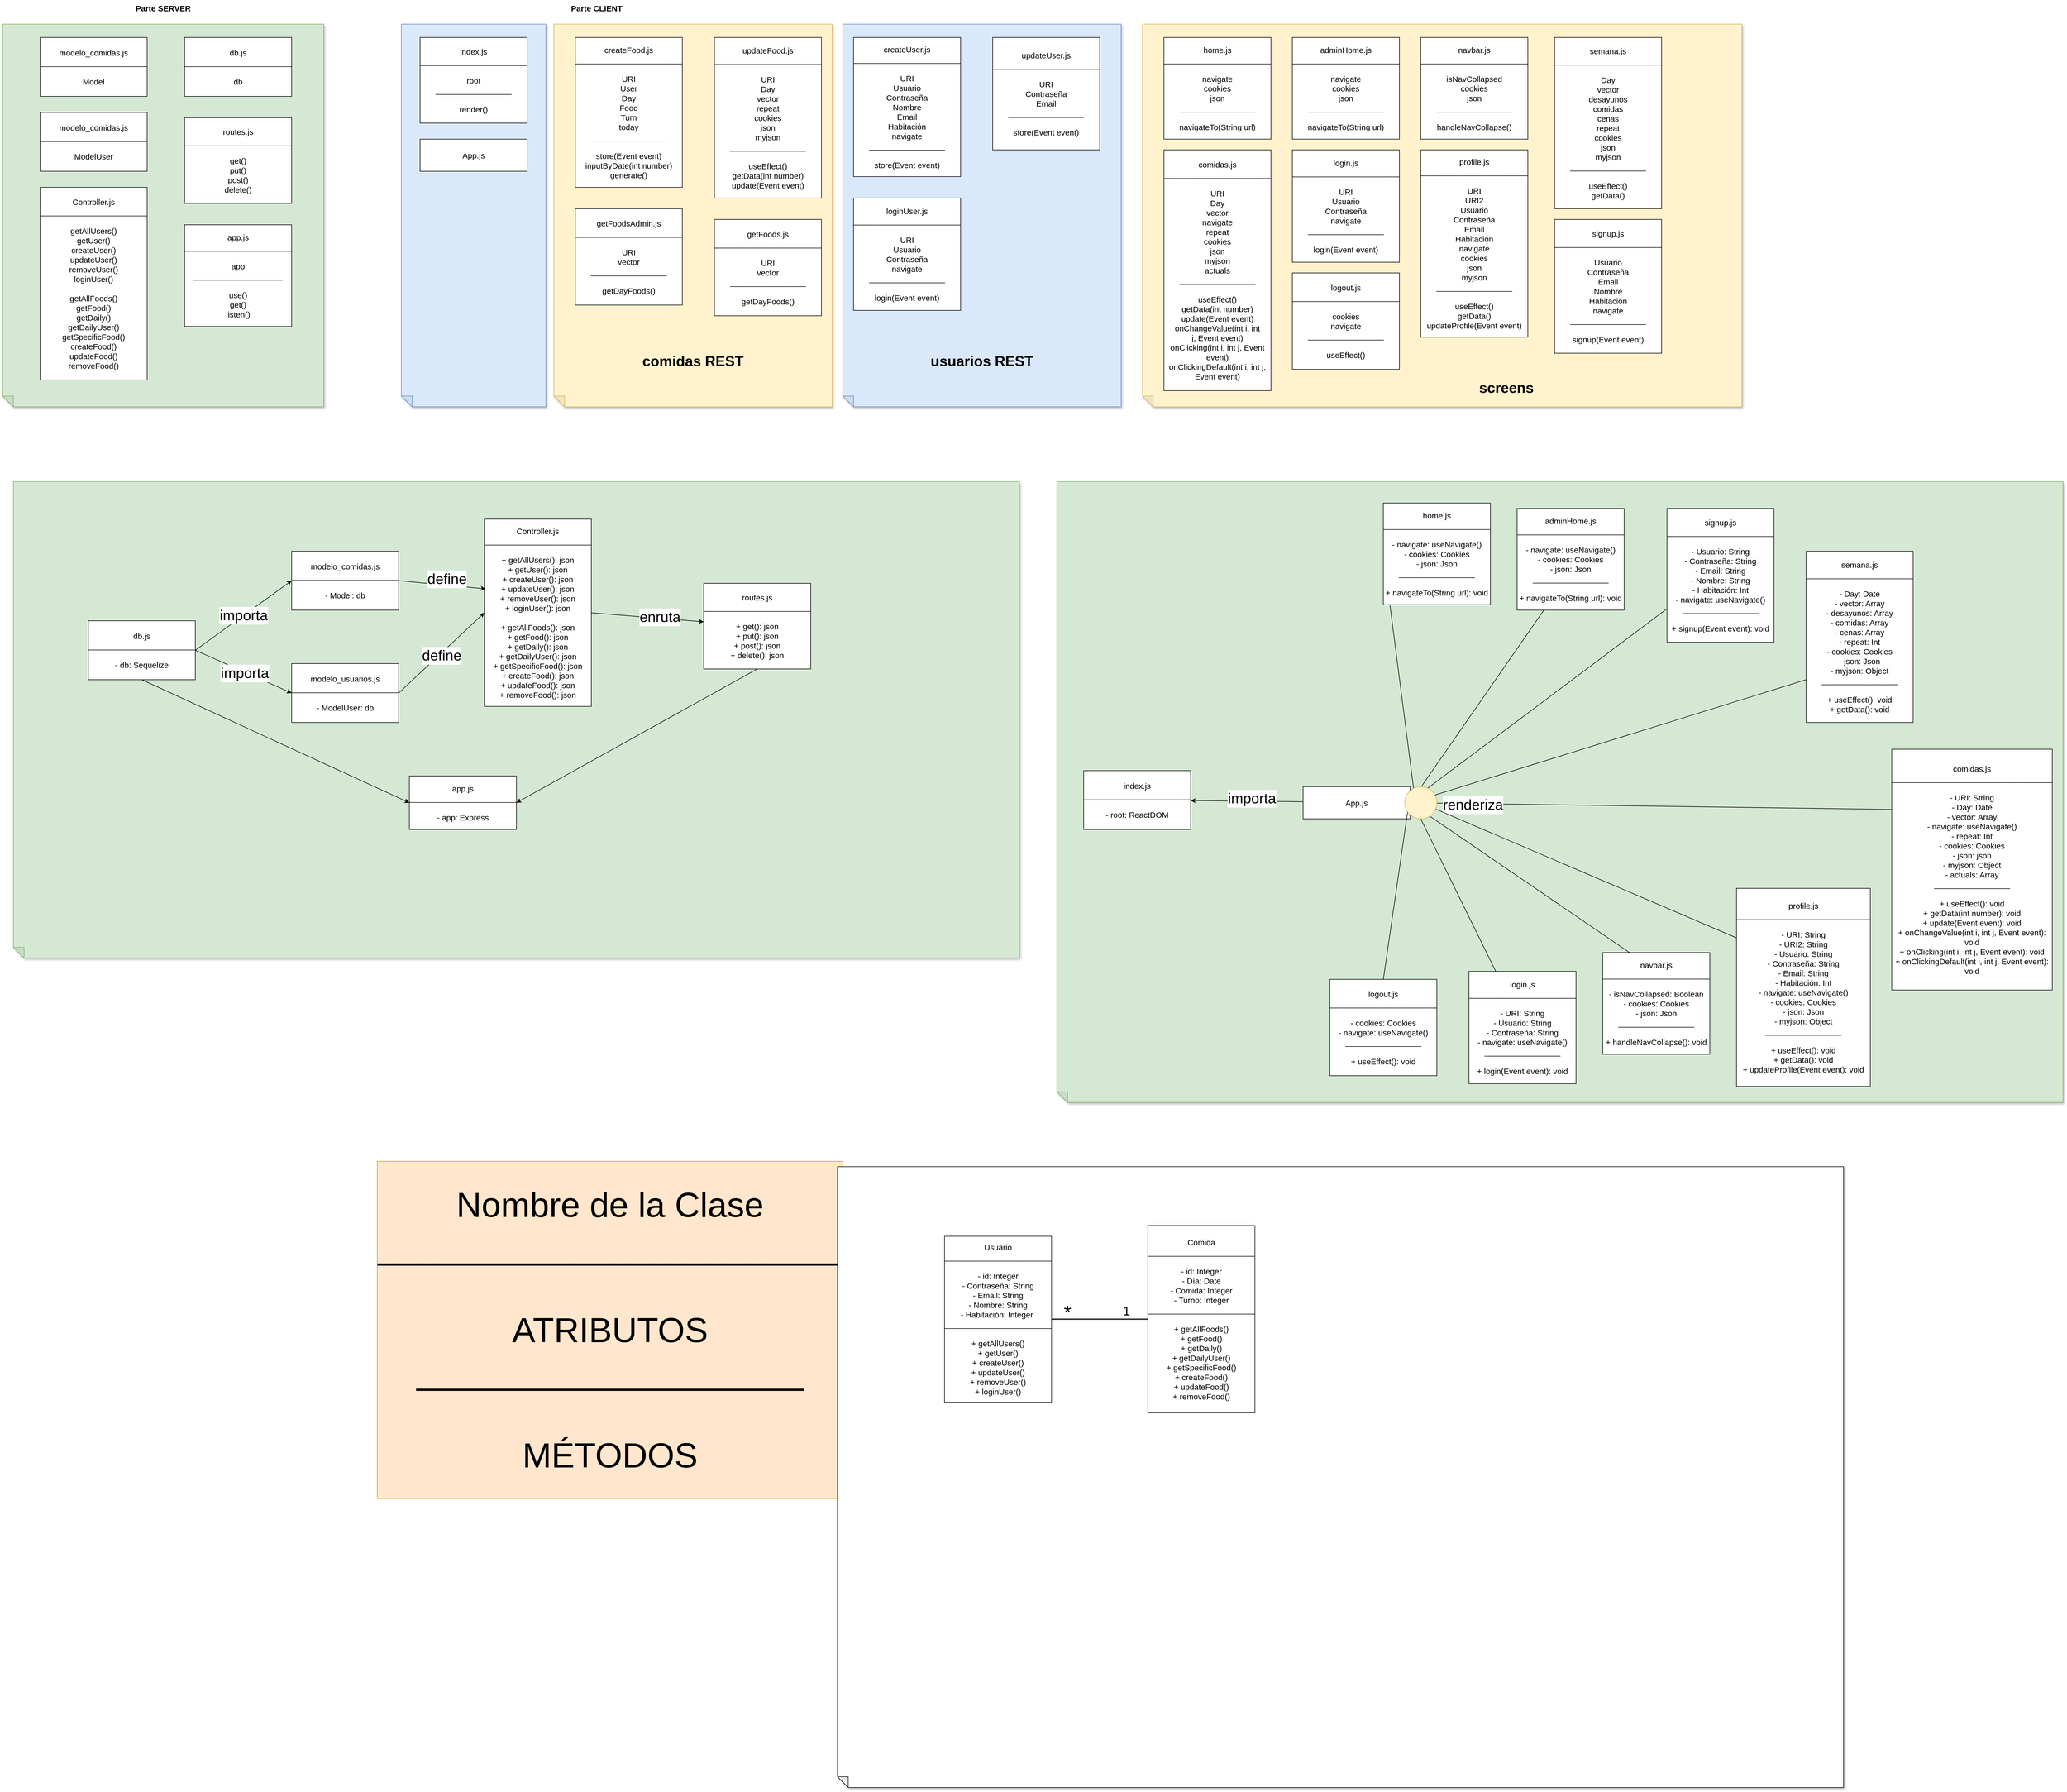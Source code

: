 <mxfile>
    <diagram id="CU0QtHKaXMDzZQeA0BM1" name="Page-1">
        <mxGraphModel dx="1588" dy="608" grid="1" gridSize="10" guides="1" tooltips="1" connect="1" arrows="1" fold="1" page="1" pageScale="1" pageWidth="850" pageHeight="1100" math="0" shadow="0">
            <root>
                <mxCell id="0"/>
                <mxCell id="1" parent="0"/>
                <mxCell id="36" value="" style="shape=note;whiteSpace=wrap;html=1;backgroundOutline=1;darkOpacity=0.05;fillColor=#d5e8d4;strokeColor=#82b366;fillStyle=solid;direction=west;gradientDirection=north;shadow=1;size=20;pointerEvents=1;" vertex="1" parent="1">
                    <mxGeometry x="20" y="95" width="600" height="715" as="geometry"/>
                </mxCell>
                <mxCell id="22" value="" style="shape=note;whiteSpace=wrap;html=1;backgroundOutline=1;darkOpacity=0.05;fillColor=#dae8fc;strokeColor=#6c8ebf;fillStyle=solid;direction=west;gradientDirection=north;shadow=1;size=20;pointerEvents=1;" vertex="1" parent="1">
                    <mxGeometry x="765" y="95" width="270" height="715" as="geometry"/>
                </mxCell>
                <mxCell id="21" value="" style="shape=note;whiteSpace=wrap;html=1;backgroundOutline=1;darkOpacity=0.05;fillColor=#dae8fc;strokeColor=#6c8ebf;fillStyle=solid;direction=west;gradientDirection=north;shadow=1;size=20;pointerEvents=1;" vertex="1" parent="1">
                    <mxGeometry x="1590" y="95" width="520" height="715" as="geometry"/>
                </mxCell>
                <mxCell id="20" value="" style="shape=note;whiteSpace=wrap;html=1;backgroundOutline=1;darkOpacity=0.05;fillColor=#fff2cc;strokeColor=#d6b656;fillStyle=solid;direction=west;gradientDirection=north;shadow=1;size=20;pointerEvents=1;" vertex="1" parent="1">
                    <mxGeometry x="1050" y="95" width="520" height="715" as="geometry"/>
                </mxCell>
                <mxCell id="2" value="Parte SERVER&lt;br style=&quot;font-size: 15px;&quot;&gt;" style="text;strokeColor=none;align=center;fillColor=none;html=1;verticalAlign=middle;whiteSpace=wrap;rounded=0;fontStyle=1;labelBorderColor=none;labelBackgroundColor=none;fontSize=15;strokeWidth=1;spacingLeft=0;" parent="1" vertex="1">
                    <mxGeometry x="250" y="50" width="140" height="30" as="geometry"/>
                </mxCell>
                <mxCell id="3" value="modelo_comidas.js&lt;br&gt;________________________&lt;br&gt;&lt;br&gt;Model" style="whiteSpace=wrap;html=1;rounded=0;labelBackgroundColor=none;labelBorderColor=none;strokeWidth=1;fontSize=15;" parent="1" vertex="1">
                    <mxGeometry x="90" y="120" width="200" height="110" as="geometry"/>
                </mxCell>
                <mxCell id="4" value="modelo_comidas.js&lt;br&gt;________________________&lt;br&gt;&lt;br&gt;ModelUser" style="whiteSpace=wrap;html=1;rounded=0;labelBackgroundColor=none;labelBorderColor=none;strokeWidth=1;fontSize=15;" parent="1" vertex="1">
                    <mxGeometry x="90" y="260" width="200" height="110" as="geometry"/>
                </mxCell>
                <mxCell id="5" value="Controller.js&lt;br&gt;________________________&lt;br&gt;&lt;br&gt;getAllUsers()&lt;br&gt;getUser()&lt;br&gt;createUser()&lt;br&gt;updateUser()&lt;br&gt;removeUser()&lt;br&gt;loginUser()&lt;br&gt;&lt;br&gt;getAllFoods()&lt;br&gt;getFood()&lt;br&gt;getDaily()&lt;br&gt;getDailyUser()&lt;br&gt;getSpecificFood()&lt;br&gt;createFood()&lt;br&gt;updateFood()&lt;br&gt;removeFood()" style="whiteSpace=wrap;html=1;rounded=0;labelBackgroundColor=none;labelBorderColor=none;strokeWidth=1;fontSize=15;" parent="1" vertex="1">
                    <mxGeometry x="90" y="400" width="200" height="360" as="geometry"/>
                </mxCell>
                <mxCell id="6" value="db.js&lt;br&gt;________________________&lt;br&gt;&lt;br&gt;db" style="whiteSpace=wrap;html=1;rounded=0;labelBackgroundColor=none;labelBorderColor=none;strokeWidth=1;fontSize=15;" parent="1" vertex="1">
                    <mxGeometry x="360" y="120" width="200" height="110" as="geometry"/>
                </mxCell>
                <mxCell id="7" value="routes.js&lt;br&gt;________________________&lt;br&gt;&lt;br&gt;get()&lt;br&gt;put()&lt;br&gt;post()&lt;br&gt;delete()" style="whiteSpace=wrap;html=1;rounded=0;labelBackgroundColor=none;labelBorderColor=none;strokeWidth=1;fontSize=15;" parent="1" vertex="1">
                    <mxGeometry x="360" y="270" width="200" height="160" as="geometry"/>
                </mxCell>
                <mxCell id="8" value="app.js&lt;br&gt;________________________&lt;br&gt;&lt;br&gt;app&lt;br&gt;____________________&lt;br&gt;&lt;br&gt;use()&lt;br&gt;get()&lt;br&gt;listen()" style="whiteSpace=wrap;html=1;rounded=0;labelBackgroundColor=none;labelBorderColor=none;strokeWidth=1;fontSize=15;" parent="1" vertex="1">
                    <mxGeometry x="360" y="470" width="200" height="190" as="geometry"/>
                </mxCell>
                <mxCell id="9" value="Parte CLIENT" style="text;strokeColor=none;align=center;fillColor=none;html=1;verticalAlign=middle;whiteSpace=wrap;rounded=0;fontStyle=1;labelBorderColor=none;labelBackgroundColor=none;fontSize=15;strokeWidth=1;spacingLeft=0;" parent="1" vertex="1">
                    <mxGeometry x="1060" y="50" width="140" height="30" as="geometry"/>
                </mxCell>
                <mxCell id="10" value="index.js&lt;br&gt;________________________&lt;br&gt;&lt;br&gt;root&lt;br&gt;_________________&lt;br&gt;&lt;br&gt;render()" style="whiteSpace=wrap;html=1;rounded=0;labelBackgroundColor=none;labelBorderColor=none;strokeWidth=1;fontSize=15;" parent="1" vertex="1">
                    <mxGeometry x="800" y="120" width="200" height="160" as="geometry"/>
                </mxCell>
                <mxCell id="11" value="App.js" style="whiteSpace=wrap;html=1;rounded=0;labelBackgroundColor=none;labelBorderColor=none;strokeWidth=1;fontSize=15;" parent="1" vertex="1">
                    <mxGeometry x="800" y="310" width="200" height="60" as="geometry"/>
                </mxCell>
                <mxCell id="12" value="createFood.js&lt;br&gt;________________________&lt;br&gt;&lt;br&gt;URI&lt;br&gt;User&lt;br&gt;Day&lt;br&gt;Food&lt;br&gt;Turn&lt;br&gt;today&lt;br&gt;_________________&lt;br&gt;&lt;br&gt;store(Event event)&lt;br&gt;inputByDate(int number)&lt;br&gt;generate()&lt;br&gt;" style="whiteSpace=wrap;html=1;rounded=0;labelBackgroundColor=none;labelBorderColor=none;strokeWidth=1;fontSize=15;" parent="1" vertex="1">
                    <mxGeometry x="1090" y="120" width="200" height="280" as="geometry"/>
                </mxCell>
                <mxCell id="13" value="getFoods.js&lt;br&gt;________________________&lt;br&gt;&lt;br&gt;URI&lt;br&gt;vector&lt;br&gt;_________________&lt;br&gt;&lt;br&gt;getDayFoods()" style="whiteSpace=wrap;html=1;rounded=0;labelBackgroundColor=none;labelBorderColor=none;strokeWidth=1;fontSize=15;" parent="1" vertex="1">
                    <mxGeometry x="1350" y="460" width="200" height="180" as="geometry"/>
                </mxCell>
                <mxCell id="14" value="getFoodsAdmin.js&lt;br&gt;________________________&lt;br&gt;&lt;br&gt;URI&lt;br&gt;vector&lt;br&gt;_________________&lt;br&gt;&lt;br&gt;getDayFoods()" style="whiteSpace=wrap;html=1;rounded=0;labelBackgroundColor=none;labelBorderColor=none;strokeWidth=1;fontSize=15;" parent="1" vertex="1">
                    <mxGeometry x="1090" y="440" width="200" height="180" as="geometry"/>
                </mxCell>
                <mxCell id="15" value="updateFood.js&lt;br&gt;________________________&lt;br&gt;&lt;br&gt;URI&lt;br&gt;Day&lt;br&gt;vector&lt;br&gt;repeat&lt;br&gt;cookies&lt;br&gt;json&lt;br&gt;myjson&lt;br&gt;_________________&lt;br&gt;&lt;br&gt;useEffect()&lt;br&gt;getData(int number)&lt;br&gt;update(Event event)" style="whiteSpace=wrap;html=1;rounded=0;labelBackgroundColor=none;labelBorderColor=none;strokeWidth=1;fontSize=15;" vertex="1" parent="1">
                    <mxGeometry x="1350" y="120" width="200" height="300" as="geometry"/>
                </mxCell>
                <mxCell id="16" value="createUser.js&lt;br&gt;________________________&lt;br&gt;&lt;br&gt;URI&lt;br&gt;Usuario&lt;br&gt;Contraseña&lt;br&gt;Nombre&lt;br&gt;Email&lt;br&gt;Habitación&lt;br&gt;navigate&lt;br&gt;_________________&lt;br&gt;&lt;br&gt;store(Event event)" style="whiteSpace=wrap;html=1;rounded=0;labelBackgroundColor=none;labelBorderColor=none;strokeWidth=1;fontSize=15;" vertex="1" parent="1">
                    <mxGeometry x="1610" y="120" width="200" height="260" as="geometry"/>
                </mxCell>
                <mxCell id="17" value="loginUser.js&lt;br&gt;________________________&lt;br&gt;&lt;br&gt;URI&lt;br&gt;Usuario&lt;br&gt;Contraseña&lt;br&gt;navigate&lt;br&gt;_________________&lt;br&gt;&lt;br&gt;login(Event event)" style="whiteSpace=wrap;html=1;rounded=0;labelBackgroundColor=none;labelBorderColor=none;strokeWidth=1;fontSize=15;" vertex="1" parent="1">
                    <mxGeometry x="1610" y="420" width="200" height="210" as="geometry"/>
                </mxCell>
                <mxCell id="18" value="updateUser.js&lt;br&gt;________________________&lt;br&gt;&lt;br&gt;URI&lt;br&gt;Contraseña&lt;br&gt;Email&lt;br&gt;_________________&lt;br&gt;&lt;br&gt;store(Event event)" style="whiteSpace=wrap;html=1;rounded=0;labelBackgroundColor=none;labelBorderColor=none;strokeWidth=1;fontSize=15;" vertex="1" parent="1">
                    <mxGeometry x="1870" y="120" width="200" height="210" as="geometry"/>
                </mxCell>
                <mxCell id="23" value="&lt;font style=&quot;font-size: 27px;&quot;&gt;&lt;b&gt;comidas REST&lt;/b&gt;&lt;/font&gt;" style="text;strokeColor=none;align=center;fillColor=none;html=1;verticalAlign=middle;whiteSpace=wrap;rounded=0;" vertex="1" parent="1">
                    <mxGeometry x="1165" y="710" width="290" height="30" as="geometry"/>
                </mxCell>
                <mxCell id="24" value="&lt;font style=&quot;font-size: 27px;&quot;&gt;&lt;b&gt;usuarios REST&lt;/b&gt;&lt;/font&gt;" style="text;strokeColor=none;align=center;fillColor=none;html=1;verticalAlign=middle;whiteSpace=wrap;rounded=0;" vertex="1" parent="1">
                    <mxGeometry x="1705" y="710" width="290" height="30" as="geometry"/>
                </mxCell>
                <mxCell id="25" value="" style="shape=note;whiteSpace=wrap;html=1;backgroundOutline=1;darkOpacity=0.05;fillColor=#fff2cc;strokeColor=#d6b656;fillStyle=solid;direction=west;gradientDirection=north;shadow=1;size=20;pointerEvents=1;" vertex="1" parent="1">
                    <mxGeometry x="2150" y="95" width="1120" height="715" as="geometry"/>
                </mxCell>
                <mxCell id="26" value="home.js&lt;br&gt;________________________&lt;br&gt;&lt;br&gt;navigate&lt;br&gt;cookies&lt;br&gt;json&lt;br&gt;_________________&lt;br&gt;&lt;br&gt;navigateTo(String url)" style="whiteSpace=wrap;html=1;rounded=0;labelBackgroundColor=none;labelBorderColor=none;strokeWidth=1;fontSize=15;" vertex="1" parent="1">
                    <mxGeometry x="2190" y="120" width="200" height="190" as="geometry"/>
                </mxCell>
                <mxCell id="27" value="comidas.js&lt;br&gt;________________________&lt;br&gt;&lt;br&gt;URI&lt;br&gt;Day&lt;br&gt;vector&lt;br&gt;navigate&lt;br&gt;repeat&lt;br&gt;cookies&lt;br&gt;json&lt;br&gt;myjson&lt;br&gt;actuals&lt;br&gt;_________________&lt;br&gt;&lt;br&gt;useEffect()&lt;br&gt;getData(int number)&lt;br&gt;update(Event event)&lt;br&gt;onChangeValue(int i, int j,&amp;nbsp;Event event)&lt;br&gt;onClicking(int i, int j, Event event)&lt;br&gt;onClickingDefault(int i, int j, Event event)" style="whiteSpace=wrap;html=1;rounded=0;labelBackgroundColor=none;labelBorderColor=none;strokeWidth=1;fontSize=15;" vertex="1" parent="1">
                    <mxGeometry x="2190" y="330" width="200" height="450" as="geometry"/>
                </mxCell>
                <mxCell id="28" value="adminHome.js&lt;br&gt;________________________&lt;br&gt;&lt;br&gt;navigate&lt;br&gt;cookies&lt;br&gt;json&lt;br&gt;_________________&lt;br&gt;&lt;br&gt;navigateTo(String url)" style="whiteSpace=wrap;html=1;rounded=0;labelBackgroundColor=none;labelBorderColor=none;strokeWidth=1;fontSize=15;" vertex="1" parent="1">
                    <mxGeometry x="2430" y="120" width="200" height="190" as="geometry"/>
                </mxCell>
                <mxCell id="29" value="login.js&lt;br&gt;________________________&lt;br&gt;&lt;br&gt;URI&lt;br&gt;Usuario&lt;br&gt;Contraseña&lt;br&gt;navigate&lt;br&gt;_________________&lt;br&gt;&lt;br&gt;login(Event event)" style="whiteSpace=wrap;html=1;rounded=0;labelBackgroundColor=none;labelBorderColor=none;strokeWidth=1;fontSize=15;" vertex="1" parent="1">
                    <mxGeometry x="2430" y="330" width="200" height="210" as="geometry"/>
                </mxCell>
                <mxCell id="30" value="logout.js&lt;br&gt;________________________&lt;br&gt;&lt;br&gt;cookies&lt;br&gt;navigate&lt;br&gt;_________________&lt;br&gt;&lt;br&gt;useEffect()" style="whiteSpace=wrap;html=1;rounded=0;labelBackgroundColor=none;labelBorderColor=none;strokeWidth=1;fontSize=15;" vertex="1" parent="1">
                    <mxGeometry x="2430" y="560" width="200" height="180" as="geometry"/>
                </mxCell>
                <mxCell id="31" value="navbar.js&lt;br&gt;________________________&lt;br&gt;&lt;br&gt;isNavCollapsed&lt;br&gt;cookies&lt;br&gt;json&lt;br&gt;_________________&lt;br&gt;&lt;br&gt;handleNavCollapse()" style="whiteSpace=wrap;html=1;rounded=0;labelBackgroundColor=none;labelBorderColor=none;strokeWidth=1;fontSize=15;" vertex="1" parent="1">
                    <mxGeometry x="2670" y="120" width="200" height="190" as="geometry"/>
                </mxCell>
                <mxCell id="32" value="profile.js&lt;br&gt;________________________&lt;br&gt;&lt;br&gt;URI&lt;br&gt;URI2&lt;br&gt;Usuario&lt;br&gt;Contraseña&lt;br&gt;Email&lt;br&gt;Habitación&lt;br&gt;navigate&lt;br&gt;cookies&lt;br&gt;json&lt;br&gt;myjson&lt;br&gt;_________________&lt;br&gt;&lt;br&gt;useEffect()&lt;br&gt;getData()&lt;br&gt;updateProfile(Event event)" style="whiteSpace=wrap;html=1;rounded=0;labelBackgroundColor=none;labelBorderColor=none;strokeWidth=1;fontSize=15;" vertex="1" parent="1">
                    <mxGeometry x="2670" y="330" width="200" height="350" as="geometry"/>
                </mxCell>
                <mxCell id="33" value="semana.js&lt;br&gt;________________________&lt;br&gt;&lt;br&gt;Day&lt;br&gt;vector&lt;br&gt;desayunos&lt;br&gt;comidas&lt;br&gt;cenas&lt;br&gt;repeat&lt;br&gt;cookies&lt;br&gt;json&lt;br&gt;myjson&lt;br&gt;_________________&lt;br&gt;&lt;br&gt;useEffect()&lt;br&gt;getData()" style="whiteSpace=wrap;html=1;rounded=0;labelBackgroundColor=none;labelBorderColor=none;strokeWidth=1;fontSize=15;" vertex="1" parent="1">
                    <mxGeometry x="2920" y="120" width="200" height="320" as="geometry"/>
                </mxCell>
                <mxCell id="34" value="signup.js&lt;br&gt;________________________&lt;br&gt;&lt;br&gt;Usuario&lt;br&gt;Contraseña&lt;br&gt;Email&lt;br&gt;Nombre&lt;br&gt;Habitación&lt;br&gt;navigate&lt;br&gt;_________________&lt;br&gt;&lt;br&gt;signup(Event event)" style="whiteSpace=wrap;html=1;rounded=0;labelBackgroundColor=none;labelBorderColor=none;strokeWidth=1;fontSize=15;" vertex="1" parent="1">
                    <mxGeometry x="2920" y="460" width="200" height="250" as="geometry"/>
                </mxCell>
                <mxCell id="35" value="&lt;font style=&quot;font-size: 27px;&quot;&gt;&lt;b&gt;screens&lt;/b&gt;&lt;/font&gt;" style="text;strokeColor=none;align=center;fillColor=none;html=1;verticalAlign=middle;whiteSpace=wrap;rounded=0;" vertex="1" parent="1">
                    <mxGeometry x="2685" y="760" width="290" height="30" as="geometry"/>
                </mxCell>
                <mxCell id="37" value="" style="shape=note;whiteSpace=wrap;html=1;backgroundOutline=1;darkOpacity=0.05;fillColor=#d5e8d4;strokeColor=#82b366;fillStyle=solid;direction=west;gradientDirection=north;shadow=1;size=20;pointerEvents=1;" vertex="1" parent="1">
                    <mxGeometry x="40" y="950" width="1880" height="890" as="geometry"/>
                </mxCell>
                <mxCell id="44" style="edgeStyle=none;html=1;exitX=1;exitY=0.5;exitDx=0;exitDy=0;entryX=0.012;entryY=0.372;entryDx=0;entryDy=0;fontSize=27;entryPerimeter=0;" edge="1" parent="1" source="38" target="43">
                    <mxGeometry relative="1" as="geometry"/>
                </mxCell>
                <mxCell id="48" value="define" style="edgeLabel;html=1;align=center;verticalAlign=middle;resizable=0;points=[];fontSize=27;" vertex="1" connectable="0" parent="44">
                    <mxGeometry x="0.302" y="2" relative="1" as="geometry">
                        <mxPoint x="-16" y="-11" as="offset"/>
                    </mxGeometry>
                </mxCell>
                <mxCell id="38" value="modelo_comidas.js&lt;br&gt;________________________&lt;br&gt;&lt;br&gt;- Model: db" style="whiteSpace=wrap;html=1;rounded=0;labelBackgroundColor=none;labelBorderColor=none;strokeWidth=1;fontSize=15;" vertex="1" parent="1">
                    <mxGeometry x="560" y="1080" width="200" height="110" as="geometry"/>
                </mxCell>
                <mxCell id="45" style="edgeStyle=none;html=1;exitX=1;exitY=0.5;exitDx=0;exitDy=0;entryX=0;entryY=0.5;entryDx=0;entryDy=0;fontSize=27;" edge="1" parent="1" source="39" target="43">
                    <mxGeometry relative="1" as="geometry"/>
                </mxCell>
                <mxCell id="49" value="define" style="edgeLabel;html=1;align=center;verticalAlign=middle;resizable=0;points=[];fontSize=27;" vertex="1" connectable="0" parent="45">
                    <mxGeometry x="-0.275" y="-1" relative="1" as="geometry">
                        <mxPoint x="21" y="-17" as="offset"/>
                    </mxGeometry>
                </mxCell>
                <mxCell id="39" value="modelo_usuarios.js&lt;br&gt;________________________&lt;br&gt;&lt;br&gt;- ModelUser: db" style="whiteSpace=wrap;html=1;rounded=0;labelBackgroundColor=none;labelBorderColor=none;strokeWidth=1;fontSize=15;" vertex="1" parent="1">
                    <mxGeometry x="560" y="1290" width="200" height="110" as="geometry"/>
                </mxCell>
                <mxCell id="41" style="edgeStyle=none;html=1;exitX=1;exitY=0.5;exitDx=0;exitDy=0;entryX=0;entryY=0.5;entryDx=0;entryDy=0;fontSize=27;" edge="1" parent="1" source="40" target="38">
                    <mxGeometry relative="1" as="geometry"/>
                </mxCell>
                <mxCell id="46" value="importa" style="edgeLabel;html=1;align=center;verticalAlign=middle;resizable=0;points=[];fontSize=27;" vertex="1" connectable="0" parent="41">
                    <mxGeometry x="0.308" y="-5" relative="1" as="geometry">
                        <mxPoint x="-31" y="16" as="offset"/>
                    </mxGeometry>
                </mxCell>
                <mxCell id="42" style="edgeStyle=none;html=1;exitX=1;exitY=0.5;exitDx=0;exitDy=0;entryX=0;entryY=0.5;entryDx=0;entryDy=0;fontSize=27;" edge="1" parent="1" source="40" target="39">
                    <mxGeometry relative="1" as="geometry"/>
                </mxCell>
                <mxCell id="47" value="importa" style="edgeLabel;html=1;align=center;verticalAlign=middle;resizable=0;points=[];fontSize=27;" vertex="1" connectable="0" parent="42">
                    <mxGeometry x="0.208" y="4" relative="1" as="geometry">
                        <mxPoint x="-19" y="-2" as="offset"/>
                    </mxGeometry>
                </mxCell>
                <mxCell id="56" style="edgeStyle=none;html=1;exitX=0.5;exitY=1;exitDx=0;exitDy=0;entryX=0;entryY=0.5;entryDx=0;entryDy=0;fontSize=27;" edge="1" parent="1" source="40" target="53">
                    <mxGeometry relative="1" as="geometry"/>
                </mxCell>
                <mxCell id="40" value="db.js&lt;br&gt;________________________&lt;br&gt;&lt;br&gt;- db: Sequelize" style="whiteSpace=wrap;html=1;rounded=0;labelBackgroundColor=none;labelBorderColor=none;strokeWidth=1;fontSize=15;" vertex="1" parent="1">
                    <mxGeometry x="180" y="1210" width="200" height="110" as="geometry"/>
                </mxCell>
                <mxCell id="51" style="edgeStyle=none;html=1;exitX=1;exitY=0.5;exitDx=0;exitDy=0;fontSize=27;" edge="1" parent="1" source="43" target="50">
                    <mxGeometry relative="1" as="geometry"/>
                </mxCell>
                <mxCell id="52" value="enruta" style="edgeLabel;html=1;align=center;verticalAlign=middle;resizable=0;points=[];fontSize=27;" vertex="1" connectable="0" parent="51">
                    <mxGeometry x="0.205" y="2" relative="1" as="geometry">
                        <mxPoint x="1" as="offset"/>
                    </mxGeometry>
                </mxCell>
                <mxCell id="43" value="Controller.js&lt;br&gt;________________________&lt;br&gt;&lt;br&gt;+ getAllUsers(): json&lt;br&gt;+ getUser(): json&lt;br&gt;+ createUser(): json&lt;br&gt;+ updateUser(): json&lt;br&gt;+ removeUser(): json&lt;br&gt;+ loginUser(): json&lt;br&gt;&lt;br&gt;+ getAllFoods(): json&lt;br&gt;+ getFood(): json&lt;br&gt;+ getDaily(): json&lt;br&gt;+ getDailyUser(): json&lt;br&gt;+ getSpecificFood(): json&lt;br&gt;+ createFood(): json&lt;br&gt;+ updateFood(): json&lt;br&gt;+ removeFood(): json" style="whiteSpace=wrap;html=1;rounded=0;labelBackgroundColor=none;labelBorderColor=none;strokeWidth=1;fontSize=15;" vertex="1" parent="1">
                    <mxGeometry x="920" y="1020" width="200" height="350" as="geometry"/>
                </mxCell>
                <mxCell id="57" style="edgeStyle=none;html=1;exitX=0.5;exitY=1;exitDx=0;exitDy=0;entryX=1;entryY=0.5;entryDx=0;entryDy=0;fontSize=27;" edge="1" parent="1" source="50" target="53">
                    <mxGeometry relative="1" as="geometry"/>
                </mxCell>
                <mxCell id="50" value="routes.js&lt;br&gt;________________________&lt;br&gt;&lt;br&gt;+ get(): json&lt;br&gt;+ put(): json&lt;br&gt;+ post(): json&lt;br&gt;+ delete(): json" style="whiteSpace=wrap;html=1;rounded=0;labelBackgroundColor=none;labelBorderColor=none;strokeWidth=1;fontSize=15;" vertex="1" parent="1">
                    <mxGeometry x="1330" y="1140" width="200" height="160" as="geometry"/>
                </mxCell>
                <mxCell id="53" value="app.js&lt;br&gt;________________________&lt;br&gt;&lt;br&gt;- app: Express" style="whiteSpace=wrap;html=1;rounded=0;labelBackgroundColor=none;labelBorderColor=none;strokeWidth=1;fontSize=15;" vertex="1" parent="1">
                    <mxGeometry x="780" y="1500" width="200" height="100" as="geometry"/>
                </mxCell>
                <mxCell id="58" value="" style="shape=note;whiteSpace=wrap;html=1;backgroundOutline=1;darkOpacity=0.05;fillColor=#d5e8d4;strokeColor=#82b366;fillStyle=solid;direction=west;gradientDirection=north;shadow=1;size=20;pointerEvents=1;" vertex="1" parent="1">
                    <mxGeometry x="1990" y="950" width="1880" height="1160" as="geometry"/>
                </mxCell>
                <mxCell id="61" style="edgeStyle=none;html=1;exitX=1;exitY=0.5;exitDx=0;exitDy=0;fontSize=27;" edge="1" parent="1" source="59" target="60">
                    <mxGeometry relative="1" as="geometry"/>
                </mxCell>
                <mxCell id="62" value="importa" style="edgeLabel;html=1;align=center;verticalAlign=middle;resizable=0;points=[];fontSize=27;" vertex="1" connectable="0" parent="61">
                    <mxGeometry x="-0.206" y="-2" relative="1" as="geometry">
                        <mxPoint x="-133" y="-5" as="offset"/>
                    </mxGeometry>
                </mxCell>
                <mxCell id="59" value="App.js" style="whiteSpace=wrap;html=1;rounded=0;labelBackgroundColor=none;labelBorderColor=none;strokeWidth=1;fontSize=15;" vertex="1" parent="1">
                    <mxGeometry x="2450" y="1520" width="200" height="60" as="geometry"/>
                </mxCell>
                <mxCell id="60" value="index.js&lt;br&gt;________________________&lt;br&gt;&lt;br&gt;- root: ReactDOM" style="whiteSpace=wrap;html=1;rounded=0;labelBackgroundColor=none;labelBorderColor=none;strokeWidth=1;fontSize=15;" vertex="1" parent="1">
                    <mxGeometry x="2040" y="1490" width="200" height="110" as="geometry"/>
                </mxCell>
                <mxCell id="72" style="edgeStyle=none;html=1;exitX=0;exitY=0.5;exitDx=0;exitDy=0;fontSize=27;" edge="1" parent="1" source="63">
                    <mxGeometry relative="1" as="geometry">
                        <mxPoint x="2660" y="1550" as="targetPoint"/>
                    </mxGeometry>
                </mxCell>
                <mxCell id="63" value="home.js&lt;br&gt;________________________&lt;br&gt;&lt;br&gt;- navigate: useNavigate()&lt;br&gt;- cookies: Cookies&lt;br&gt;- json: Json&lt;br&gt;_________________&lt;br&gt;&lt;br&gt;+ navigateTo(String url): void" style="whiteSpace=wrap;html=1;rounded=0;labelBackgroundColor=none;labelBorderColor=none;strokeWidth=1;fontSize=15;" vertex="1" parent="1">
                    <mxGeometry x="2600" y="990" width="200" height="190" as="geometry"/>
                </mxCell>
                <mxCell id="80" style="edgeStyle=none;html=1;exitX=0;exitY=0.25;exitDx=0;exitDy=0;entryX=1;entryY=0.5;entryDx=0;entryDy=0;fontSize=27;" edge="1" parent="1" source="64" target="59">
                    <mxGeometry relative="1" as="geometry"/>
                </mxCell>
                <mxCell id="64" value="comidas.js&lt;br&gt;____________________________________&lt;br&gt;&lt;br&gt;- URI: String&lt;br&gt;- Day: Date&lt;br&gt;- vector: Array&lt;br&gt;- navigate: useNavigate()&lt;br&gt;- repeat: Int&lt;br&gt;- cookies: Cookies&lt;br&gt;- json: json&lt;br&gt;- myjson: Object&lt;br&gt;- actuals: Array&lt;br&gt;_________________&lt;br&gt;&lt;br&gt;+ useEffect(): void&lt;br&gt;+ getData(int number): void&lt;br&gt;+ update(Event event): void&lt;br&gt;+ onChangeValue(int i, int j,&amp;nbsp;Event event): void&lt;br&gt;+ onClicking(int i, int j, Event event): void&lt;br&gt;+ onClickingDefault(int i, int j, Event event): void" style="whiteSpace=wrap;html=1;rounded=0;labelBackgroundColor=none;labelBorderColor=none;strokeWidth=1;fontSize=15;" vertex="1" parent="1">
                    <mxGeometry x="3550" y="1450" width="300" height="450" as="geometry"/>
                </mxCell>
                <mxCell id="76" style="edgeStyle=none;html=1;exitX=0.25;exitY=1;exitDx=0;exitDy=0;entryX=1;entryY=0.5;entryDx=0;entryDy=0;fontSize=27;" edge="1" parent="1" source="65" target="59">
                    <mxGeometry relative="1" as="geometry"/>
                </mxCell>
                <mxCell id="65" value="adminHome.js&lt;br&gt;________________________&lt;br&gt;&lt;br&gt;- navigate: useNavigate()&lt;br style=&quot;border-color: var(--border-color);&quot;&gt;- cookies: Cookies&lt;br style=&quot;border-color: var(--border-color);&quot;&gt;- json: Json&lt;br style=&quot;border-color: var(--border-color);&quot;&gt;_________________&lt;br style=&quot;border-color: var(--border-color);&quot;&gt;&lt;br style=&quot;border-color: var(--border-color);&quot;&gt;+ navigateTo(String url): void" style="whiteSpace=wrap;html=1;rounded=0;labelBackgroundColor=none;labelBorderColor=none;strokeWidth=1;fontSize=15;" vertex="1" parent="1">
                    <mxGeometry x="2850" y="1000" width="200" height="190" as="geometry"/>
                </mxCell>
                <mxCell id="74" style="edgeStyle=none;html=1;exitX=0.25;exitY=0;exitDx=0;exitDy=0;fontSize=27;" edge="1" parent="1" source="66">
                    <mxGeometry relative="1" as="geometry">
                        <mxPoint x="2660" y="1560" as="targetPoint"/>
                    </mxGeometry>
                </mxCell>
                <mxCell id="66" value="login.js&lt;br&gt;________________________&lt;br&gt;&lt;br&gt;- URI: String&lt;br&gt;- Usuario: String&lt;br&gt;- Contraseña: String&lt;br&gt;- navigate: useNavigate()&lt;br&gt;_________________&lt;br&gt;&lt;br&gt;+ login(Event event): void" style="whiteSpace=wrap;html=1;rounded=0;labelBackgroundColor=none;labelBorderColor=none;strokeWidth=1;fontSize=15;" vertex="1" parent="1">
                    <mxGeometry x="2760" y="1865" width="200" height="210" as="geometry"/>
                </mxCell>
                <mxCell id="73" style="edgeStyle=none;html=1;exitX=0.5;exitY=0;exitDx=0;exitDy=0;entryX=1;entryY=0.25;entryDx=0;entryDy=0;fontSize=27;" edge="1" parent="1" source="67" target="59">
                    <mxGeometry relative="1" as="geometry"/>
                </mxCell>
                <mxCell id="67" value="logout.js&lt;br&gt;________________________&lt;br&gt;&lt;br&gt;- cookies: Cookies&lt;br&gt;- navigate: useNavigate()&lt;br&gt;_________________&lt;br&gt;&lt;br&gt;+ useEffect(): void" style="whiteSpace=wrap;html=1;rounded=0;labelBackgroundColor=none;labelBorderColor=none;strokeWidth=1;fontSize=15;" vertex="1" parent="1">
                    <mxGeometry x="2500" y="1880" width="200" height="180" as="geometry"/>
                </mxCell>
                <mxCell id="75" style="edgeStyle=none;html=1;exitX=0.25;exitY=0;exitDx=0;exitDy=0;fontSize=27;" edge="1" parent="1" source="68">
                    <mxGeometry relative="1" as="geometry">
                        <mxPoint x="2650" y="1550" as="targetPoint"/>
                    </mxGeometry>
                </mxCell>
                <mxCell id="68" value="navbar.js&lt;br&gt;________________________&lt;br&gt;&lt;br&gt;- isNavCollapsed: Boolean&lt;br&gt;- cookies: Cookies&lt;br&gt;- json: Json&lt;br&gt;_________________&lt;br&gt;&lt;br&gt;+ handleNavCollapse(): void" style="whiteSpace=wrap;html=1;rounded=0;labelBackgroundColor=none;labelBorderColor=none;strokeWidth=1;fontSize=15;" vertex="1" parent="1">
                    <mxGeometry x="3010" y="1830" width="200" height="190" as="geometry"/>
                </mxCell>
                <mxCell id="79" style="edgeStyle=none;html=1;exitX=0;exitY=0.25;exitDx=0;exitDy=0;fontSize=27;startArrow=none;" edge="1" parent="1" source="82">
                    <mxGeometry relative="1" as="geometry">
                        <mxPoint x="2650" y="1550" as="targetPoint"/>
                    </mxGeometry>
                </mxCell>
                <mxCell id="69" value="profile.js&lt;br&gt;______________________________&lt;br&gt;&lt;br&gt;- URI: String&lt;br&gt;- URI2: String&lt;br&gt;- Usuario: String&lt;br&gt;- Contraseña: String&lt;br&gt;- Email: String&lt;br&gt;- Habitación: Int&lt;br&gt;- navigate: useNavigate()&lt;br&gt;- cookies: Cookies&lt;br&gt;- json: Json&lt;br&gt;- myjson: Object&lt;br&gt;_________________&lt;br&gt;&lt;br&gt;+ useEffect(): void&lt;br&gt;+ getData(): void&lt;br&gt;+ updateProfile(Event event): void" style="whiteSpace=wrap;html=1;rounded=0;labelBackgroundColor=none;labelBorderColor=none;strokeWidth=1;fontSize=15;" vertex="1" parent="1">
                    <mxGeometry x="3260" y="1710" width="250" height="370" as="geometry"/>
                </mxCell>
                <mxCell id="78" style="edgeStyle=none;html=1;exitX=0;exitY=0.75;exitDx=0;exitDy=0;entryX=1;entryY=0.5;entryDx=0;entryDy=0;fontSize=27;" edge="1" parent="1" source="70" target="59">
                    <mxGeometry relative="1" as="geometry"/>
                </mxCell>
                <mxCell id="81" value="renderiza" style="edgeLabel;html=1;align=center;verticalAlign=middle;resizable=0;points=[];fontSize=27;" vertex="1" connectable="0" parent="78">
                    <mxGeometry x="0.64" y="4" relative="1" as="geometry">
                        <mxPoint x="-18" y="41" as="offset"/>
                    </mxGeometry>
                </mxCell>
                <mxCell id="70" value="semana.js&lt;br&gt;________________________&lt;br&gt;&lt;br&gt;- Day: Date&lt;br&gt;- vector: Array&lt;br&gt;- desayunos: Array&lt;br&gt;- comidas: Array&lt;br&gt;- cenas: Array&lt;br&gt;- repeat: Int&lt;br&gt;- cookies: Cookies&lt;br&gt;- json: Json&lt;br&gt;- myjson: Object&lt;br&gt;_________________&lt;br&gt;&lt;br&gt;+ useEffect(): void&lt;br&gt;+ getData(): void" style="whiteSpace=wrap;html=1;rounded=0;labelBackgroundColor=none;labelBorderColor=none;strokeWidth=1;fontSize=15;" vertex="1" parent="1">
                    <mxGeometry x="3390" y="1080" width="200" height="320" as="geometry"/>
                </mxCell>
                <mxCell id="77" style="edgeStyle=none;html=1;exitX=0;exitY=0.75;exitDx=0;exitDy=0;fontSize=27;" edge="1" parent="1" source="71">
                    <mxGeometry relative="1" as="geometry">
                        <mxPoint x="2660" y="1540" as="targetPoint"/>
                    </mxGeometry>
                </mxCell>
                <mxCell id="71" value="signup.js&lt;br&gt;________________________&lt;br&gt;&lt;br&gt;- Usuario: String&lt;br&gt;- Contraseña: String&lt;br&gt;- Email: String&lt;br&gt;- Nombre: String&lt;br&gt;- Habitación: Int&lt;br&gt;- navigate: useNavigate()&lt;br&gt;_________________&lt;br&gt;&lt;br&gt;+ signup(Event event): void" style="whiteSpace=wrap;html=1;rounded=0;labelBackgroundColor=none;labelBorderColor=none;strokeWidth=1;fontSize=15;" vertex="1" parent="1">
                    <mxGeometry x="3130" y="1000" width="200" height="250" as="geometry"/>
                </mxCell>
                <mxCell id="85" value="" style="edgeStyle=none;html=1;exitX=0;exitY=0.25;exitDx=0;exitDy=0;fontSize=27;endArrow=none;" edge="1" parent="1" source="69" target="82">
                    <mxGeometry relative="1" as="geometry">
                        <mxPoint x="3270" y="1797.5" as="sourcePoint"/>
                        <mxPoint x="2650" y="1550" as="targetPoint"/>
                    </mxGeometry>
                </mxCell>
                <mxCell id="82" value="" style="ellipse;whiteSpace=wrap;html=1;fontSize=27;fillColor=#fff2cc;strokeColor=#d6b656;" vertex="1" parent="1">
                    <mxGeometry x="2640" y="1520" width="60" height="60" as="geometry"/>
                </mxCell>
                <mxCell id="86" value="&lt;font style=&quot;font-size: 65px;&quot;&gt;Nombre de la Clase&lt;br&gt;________________________&lt;br&gt;&lt;br&gt;ATRIBUTOS&lt;br&gt;____________________&lt;br&gt;&lt;br&gt;MÉTODOS&lt;br&gt;&lt;/font&gt;" style="whiteSpace=wrap;html=1;rounded=0;labelBackgroundColor=none;labelBorderColor=none;strokeWidth=1;fontSize=15;fillColor=#ffe6cc;strokeColor=#d79b00;" vertex="1" parent="1">
                    <mxGeometry x="720" y="2220" width="870" height="630" as="geometry"/>
                </mxCell>
                <mxCell id="87" value="" style="shape=note;whiteSpace=wrap;html=1;backgroundOutline=1;darkOpacity=0.05;fillStyle=solid;direction=west;gradientDirection=north;shadow=1;size=20;pointerEvents=1;" vertex="1" parent="1">
                    <mxGeometry x="1580" y="2230" width="1880" height="1160" as="geometry"/>
                </mxCell>
                <mxCell id="90" style="html=1;exitX=1;exitY=0.5;exitDx=0;exitDy=0;entryX=0;entryY=0.5;entryDx=0;entryDy=0;fontSize=65;shape=link;width=-1.25;" edge="1" parent="1" source="88" target="89">
                    <mxGeometry relative="1" as="geometry"/>
                </mxCell>
                <mxCell id="88" value="Comida&lt;br&gt;________________________&lt;br&gt;&lt;br&gt;- id: Integer&lt;br&gt;- Día: Date&lt;br&gt;- Comida: Integer&lt;br&gt;- Turno: Integer&lt;br&gt;________________________&lt;br&gt;&lt;br&gt;+ getAllFoods()&lt;br&gt;+ getFood()&lt;br&gt;+ getDaily()&lt;br&gt;+ getDailyUser()&lt;br&gt;+ getSpecificFood()&lt;br&gt;+ createFood()&lt;br&gt;+ updateFood()&lt;br&gt;+ removeFood()" style="whiteSpace=wrap;html=1;rounded=0;labelBackgroundColor=none;labelBorderColor=none;strokeWidth=1;fontSize=15;" vertex="1" parent="1">
                    <mxGeometry x="2160" y="2340" width="200" height="350" as="geometry"/>
                </mxCell>
                <mxCell id="89" value="Usuario&lt;br&gt;________________________&lt;br&gt;&lt;br&gt;- id: Integer&lt;br&gt;- Contraseña: String&lt;br&gt;- Email: String&lt;br&gt;- Nombre: String&lt;br&gt;- Habitación: Integer&amp;nbsp;&lt;br&gt;________________________&lt;br&gt;&lt;br&gt;+ getAllUsers()&lt;br&gt;+ getUser()&lt;br&gt;+ createUser()&lt;br&gt;+ updateUser()&lt;br&gt;+ removeUser()&lt;br&gt;+ loginUser()" style="whiteSpace=wrap;html=1;rounded=0;labelBackgroundColor=none;labelBorderColor=none;strokeWidth=1;fontSize=15;" vertex="1" parent="1">
                    <mxGeometry x="1780" y="2360" width="200" height="310" as="geometry"/>
                </mxCell>
                <mxCell id="91" value="&lt;font style=&quot;font-size: 36px;&quot;&gt;*&lt;/font&gt;" style="text;strokeColor=none;align=center;fillColor=none;html=1;verticalAlign=middle;whiteSpace=wrap;rounded=0;fontSize=65;" vertex="1" parent="1">
                    <mxGeometry x="1980" y="2477" width="60" height="30" as="geometry"/>
                </mxCell>
                <mxCell id="92" value="&lt;font style=&quot;font-size: 24px;&quot;&gt;1&lt;/font&gt;" style="text;strokeColor=none;align=center;fillColor=none;html=1;verticalAlign=middle;whiteSpace=wrap;rounded=0;fontSize=65;" vertex="1" parent="1">
                    <mxGeometry x="2090" y="2470" width="60" height="30" as="geometry"/>
                </mxCell>
            </root>
        </mxGraphModel>
    </diagram>
</mxfile>